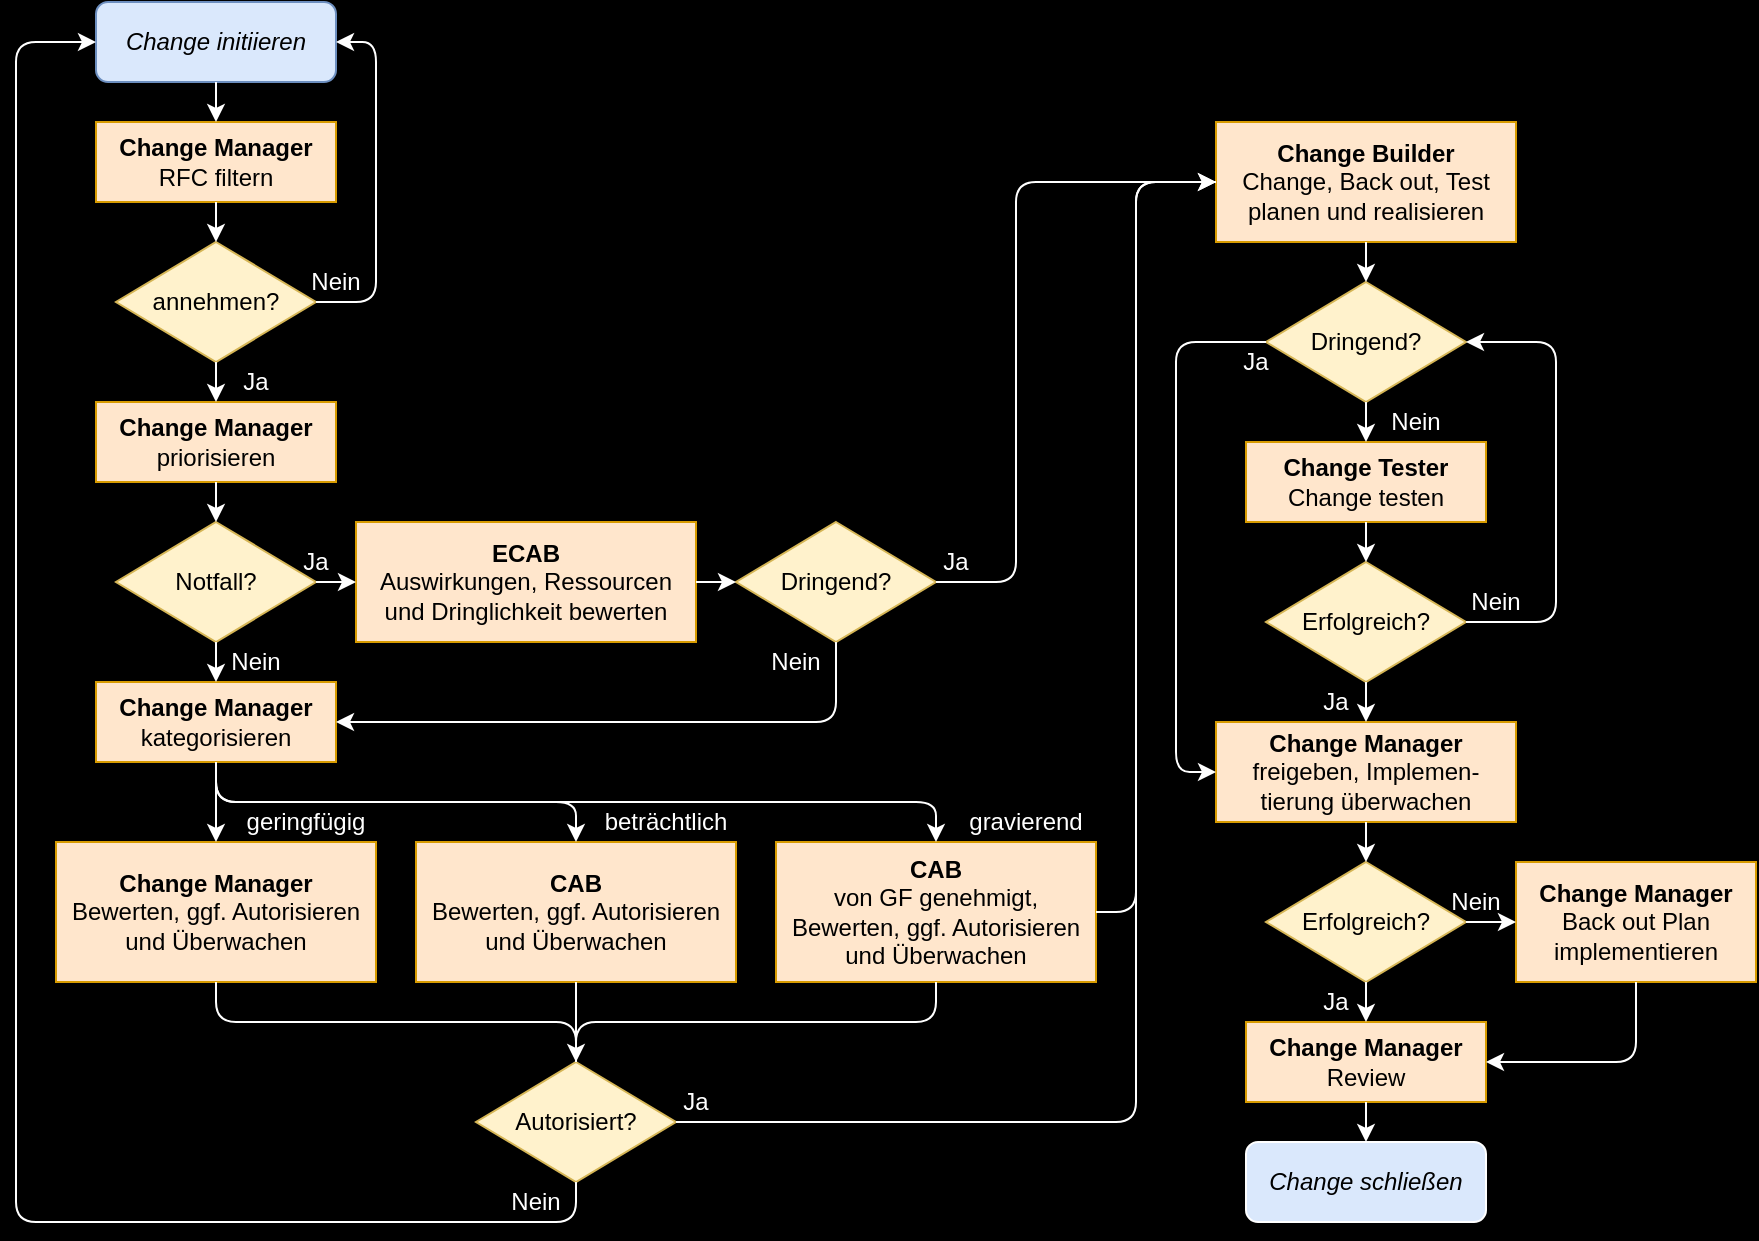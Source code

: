 <mxfile compressed="false" version="14.4.2" type="device">
  <diagram id="lhoWNf-w9xYOj2D3Pwuw" name="Seite-1">
    <mxGraphModel dx="1282" dy="807" grid="1" gridSize="10" guides="1" tooltips="1" connect="1" arrows="1" fold="1" page="1" pageScale="1" pageWidth="827" pageHeight="1169" background="#000000" math="0" shadow="0">
      <root>
        <mxCell id="0" />
        <mxCell id="1" parent="0" />
        <mxCell id="CJhCfsRRshqZs3Cm3ZoM-3" value="&lt;span&gt;Change initiieren&lt;/span&gt;" style="rounded=1;whiteSpace=wrap;html=1;fontStyle=2;fillColor=#dae8fc;strokeColor=#6c8ebf;" parent="1" vertex="1">
          <mxGeometry x="80" y="40" width="120" height="40" as="geometry" />
        </mxCell>
        <mxCell id="CJhCfsRRshqZs3Cm3ZoM-4" value="&lt;b&gt;Change Manager&lt;/b&gt;&lt;br&gt;RFC filtern" style="rounded=0;whiteSpace=wrap;html=1;strokeColor=#d79b00;fillColor=#ffe6cc;" parent="1" vertex="1">
          <mxGeometry x="80" y="100" width="120" height="40" as="geometry" />
        </mxCell>
        <mxCell id="CJhCfsRRshqZs3Cm3ZoM-5" value="annehmen?" style="rhombus;whiteSpace=wrap;html=1;fillColor=#fff2cc;strokeColor=#d6b656;" parent="1" vertex="1">
          <mxGeometry x="90" y="160" width="100" height="60" as="geometry" />
        </mxCell>
        <mxCell id="CJhCfsRRshqZs3Cm3ZoM-6" value="&lt;b&gt;Change Manager&lt;/b&gt;&lt;br&gt;priorisieren" style="rounded=0;whiteSpace=wrap;html=1;strokeColor=#d79b00;fillColor=#ffe6cc;" parent="1" vertex="1">
          <mxGeometry x="80" y="240" width="120" height="40" as="geometry" />
        </mxCell>
        <mxCell id="CJhCfsRRshqZs3Cm3ZoM-7" value="Notfall?" style="rhombus;whiteSpace=wrap;html=1;fillColor=#fff2cc;strokeColor=#d6b656;" parent="1" vertex="1">
          <mxGeometry x="90" y="300" width="100" height="60" as="geometry" />
        </mxCell>
        <mxCell id="CJhCfsRRshqZs3Cm3ZoM-8" value="&lt;b&gt;ECAB&lt;/b&gt;&lt;br&gt;Auswirkungen, Ressourcen und Dringlichkeit bewerten" style="rounded=0;whiteSpace=wrap;html=1;strokeColor=#d79b00;fillColor=#ffe6cc;" parent="1" vertex="1">
          <mxGeometry x="210" y="300" width="170" height="60" as="geometry" />
        </mxCell>
        <mxCell id="CJhCfsRRshqZs3Cm3ZoM-9" value="Dringend?" style="rhombus;whiteSpace=wrap;html=1;fillColor=#fff2cc;strokeColor=#d6b656;" parent="1" vertex="1">
          <mxGeometry x="400" y="300" width="100" height="60" as="geometry" />
        </mxCell>
        <mxCell id="CJhCfsRRshqZs3Cm3ZoM-10" value="" style="endArrow=classic;html=1;exitX=0.5;exitY=1;exitDx=0;exitDy=0;entryX=0.5;entryY=0;entryDx=0;entryDy=0;strokeColor=#FFFFFF;" parent="1" source="CJhCfsRRshqZs3Cm3ZoM-3" target="CJhCfsRRshqZs3Cm3ZoM-4" edge="1">
          <mxGeometry width="50" height="50" relative="1" as="geometry">
            <mxPoint x="280" y="160" as="sourcePoint" />
            <mxPoint x="330" y="110" as="targetPoint" />
          </mxGeometry>
        </mxCell>
        <mxCell id="CJhCfsRRshqZs3Cm3ZoM-11" value="" style="endArrow=classic;html=1;exitX=0.5;exitY=1;exitDx=0;exitDy=0;entryX=0.5;entryY=0;entryDx=0;entryDy=0;strokeColor=#FFFFFF;" parent="1" source="CJhCfsRRshqZs3Cm3ZoM-4" target="CJhCfsRRshqZs3Cm3ZoM-5" edge="1">
          <mxGeometry width="50" height="50" relative="1" as="geometry">
            <mxPoint x="290" y="150" as="sourcePoint" />
            <mxPoint x="340" y="100" as="targetPoint" />
          </mxGeometry>
        </mxCell>
        <mxCell id="CJhCfsRRshqZs3Cm3ZoM-12" value="" style="endArrow=classic;html=1;exitX=0.5;exitY=1;exitDx=0;exitDy=0;entryX=0.5;entryY=0;entryDx=0;entryDy=0;strokeColor=#FFFFFF;" parent="1" source="CJhCfsRRshqZs3Cm3ZoM-5" target="CJhCfsRRshqZs3Cm3ZoM-6" edge="1">
          <mxGeometry width="50" height="50" relative="1" as="geometry">
            <mxPoint x="260" y="220" as="sourcePoint" />
            <mxPoint x="310" y="170" as="targetPoint" />
          </mxGeometry>
        </mxCell>
        <mxCell id="CJhCfsRRshqZs3Cm3ZoM-13" value="" style="endArrow=classic;html=1;exitX=0.5;exitY=1;exitDx=0;exitDy=0;entryX=0.5;entryY=0;entryDx=0;entryDy=0;strokeColor=#FFFFFF;" parent="1" source="CJhCfsRRshqZs3Cm3ZoM-6" target="CJhCfsRRshqZs3Cm3ZoM-7" edge="1">
          <mxGeometry width="50" height="50" relative="1" as="geometry">
            <mxPoint x="260" y="260" as="sourcePoint" />
            <mxPoint x="310" y="210" as="targetPoint" />
          </mxGeometry>
        </mxCell>
        <mxCell id="CJhCfsRRshqZs3Cm3ZoM-14" value="" style="endArrow=classic;html=1;exitX=1;exitY=0.5;exitDx=0;exitDy=0;entryX=0;entryY=0.5;entryDx=0;entryDy=0;strokeColor=#FFFFFF;" parent="1" source="CJhCfsRRshqZs3Cm3ZoM-7" target="CJhCfsRRshqZs3Cm3ZoM-8" edge="1">
          <mxGeometry width="50" height="50" relative="1" as="geometry">
            <mxPoint x="270" y="240" as="sourcePoint" />
            <mxPoint x="320" y="190" as="targetPoint" />
          </mxGeometry>
        </mxCell>
        <mxCell id="CJhCfsRRshqZs3Cm3ZoM-15" value="" style="endArrow=classic;html=1;exitX=1;exitY=0.5;exitDx=0;exitDy=0;entryX=0;entryY=0.5;entryDx=0;entryDy=0;strokeColor=#FFFFFF;" parent="1" source="CJhCfsRRshqZs3Cm3ZoM-8" target="CJhCfsRRshqZs3Cm3ZoM-9" edge="1">
          <mxGeometry width="50" height="50" relative="1" as="geometry">
            <mxPoint x="430" y="280" as="sourcePoint" />
            <mxPoint x="480" y="230" as="targetPoint" />
          </mxGeometry>
        </mxCell>
        <mxCell id="CJhCfsRRshqZs3Cm3ZoM-16" value="" style="endArrow=classic;html=1;exitX=1;exitY=0.5;exitDx=0;exitDy=0;entryX=1;entryY=0.5;entryDx=0;entryDy=0;edgeStyle=orthogonalEdgeStyle;strokeColor=#FFFFFF;" parent="1" source="CJhCfsRRshqZs3Cm3ZoM-5" target="CJhCfsRRshqZs3Cm3ZoM-3" edge="1">
          <mxGeometry width="50" height="50" relative="1" as="geometry">
            <mxPoint x="240" y="190" as="sourcePoint" />
            <mxPoint x="290" y="140" as="targetPoint" />
            <Array as="points">
              <mxPoint x="220" y="190" />
              <mxPoint x="220" y="60" />
            </Array>
          </mxGeometry>
        </mxCell>
        <mxCell id="CJhCfsRRshqZs3Cm3ZoM-17" value="&lt;b&gt;Change Manager&lt;/b&gt;&lt;br&gt;kategorisieren" style="rounded=0;whiteSpace=wrap;html=1;strokeColor=#d79b00;fillColor=#ffe6cc;" parent="1" vertex="1">
          <mxGeometry x="80" y="380" width="120" height="40" as="geometry" />
        </mxCell>
        <mxCell id="CJhCfsRRshqZs3Cm3ZoM-18" value="" style="endArrow=classic;html=1;exitX=0.5;exitY=1;exitDx=0;exitDy=0;entryX=1;entryY=0.5;entryDx=0;entryDy=0;strokeColor=#FFFFFF;" parent="1" source="CJhCfsRRshqZs3Cm3ZoM-9" target="CJhCfsRRshqZs3Cm3ZoM-17" edge="1">
          <mxGeometry width="50" height="50" relative="1" as="geometry">
            <mxPoint x="410" y="450" as="sourcePoint" />
            <mxPoint x="460" y="400" as="targetPoint" />
            <Array as="points">
              <mxPoint x="450" y="400" />
            </Array>
          </mxGeometry>
        </mxCell>
        <mxCell id="CJhCfsRRshqZs3Cm3ZoM-19" value="" style="endArrow=classic;html=1;exitX=0.5;exitY=1;exitDx=0;exitDy=0;entryX=0.5;entryY=0;entryDx=0;entryDy=0;strokeColor=#FFFFFF;" parent="1" source="CJhCfsRRshqZs3Cm3ZoM-7" target="CJhCfsRRshqZs3Cm3ZoM-17" edge="1">
          <mxGeometry width="50" height="50" relative="1" as="geometry">
            <mxPoint x="260" y="490" as="sourcePoint" />
            <mxPoint x="310" y="440" as="targetPoint" />
          </mxGeometry>
        </mxCell>
        <mxCell id="CJhCfsRRshqZs3Cm3ZoM-20" value="&lt;b&gt;Change Manager&lt;/b&gt;&lt;br&gt;Bewerten, ggf. Autorisieren und Überwachen" style="rounded=0;whiteSpace=wrap;html=1;strokeColor=#d79b00;fillColor=#ffe6cc;" parent="1" vertex="1">
          <mxGeometry x="60" y="460" width="160" height="70" as="geometry" />
        </mxCell>
        <mxCell id="CJhCfsRRshqZs3Cm3ZoM-21" value="&lt;b&gt;CAB&lt;/b&gt;&lt;br&gt;Bewerten, ggf. Autorisieren und Überwachen" style="rounded=0;whiteSpace=wrap;html=1;strokeColor=#d79b00;fillColor=#ffe6cc;" parent="1" vertex="1">
          <mxGeometry x="240" y="460" width="160" height="70" as="geometry" />
        </mxCell>
        <mxCell id="CJhCfsRRshqZs3Cm3ZoM-22" value="&lt;b&gt;CAB&lt;/b&gt;&lt;br&gt;von GF genehmigt, Bewerten, ggf. Autorisieren und Überwachen" style="rounded=0;whiteSpace=wrap;html=1;strokeColor=#d79b00;fillColor=#ffe6cc;" parent="1" vertex="1">
          <mxGeometry x="420" y="460" width="160" height="70" as="geometry" />
        </mxCell>
        <mxCell id="CJhCfsRRshqZs3Cm3ZoM-23" value="" style="endArrow=classic;html=1;exitX=0.5;exitY=1;exitDx=0;exitDy=0;entryX=0.5;entryY=0;entryDx=0;entryDy=0;strokeColor=#FFFFFF;" parent="1" source="CJhCfsRRshqZs3Cm3ZoM-17" target="CJhCfsRRshqZs3Cm3ZoM-20" edge="1">
          <mxGeometry width="50" height="50" relative="1" as="geometry">
            <mxPoint x="240" y="620" as="sourcePoint" />
            <mxPoint x="290" y="570" as="targetPoint" />
          </mxGeometry>
        </mxCell>
        <mxCell id="CJhCfsRRshqZs3Cm3ZoM-24" value="" style="endArrow=classic;html=1;exitX=0.5;exitY=1;exitDx=0;exitDy=0;entryX=0.5;entryY=0;entryDx=0;entryDy=0;strokeColor=#FFFFFF;" parent="1" source="CJhCfsRRshqZs3Cm3ZoM-17" target="CJhCfsRRshqZs3Cm3ZoM-21" edge="1">
          <mxGeometry width="50" height="50" relative="1" as="geometry">
            <mxPoint x="230" y="620" as="sourcePoint" />
            <mxPoint x="280" y="570" as="targetPoint" />
            <Array as="points">
              <mxPoint x="140" y="440" />
              <mxPoint x="320" y="440" />
            </Array>
          </mxGeometry>
        </mxCell>
        <mxCell id="CJhCfsRRshqZs3Cm3ZoM-25" value="" style="endArrow=classic;html=1;exitX=0.5;exitY=1;exitDx=0;exitDy=0;entryX=0.5;entryY=0;entryDx=0;entryDy=0;strokeColor=#FFFFFF;" parent="1" source="CJhCfsRRshqZs3Cm3ZoM-17" target="CJhCfsRRshqZs3Cm3ZoM-22" edge="1">
          <mxGeometry width="50" height="50" relative="1" as="geometry">
            <mxPoint x="420" y="630" as="sourcePoint" />
            <mxPoint x="470" y="580" as="targetPoint" />
            <Array as="points">
              <mxPoint x="140" y="440" />
              <mxPoint x="500" y="440" />
            </Array>
          </mxGeometry>
        </mxCell>
        <mxCell id="CJhCfsRRshqZs3Cm3ZoM-26" value="Autorisiert?" style="rhombus;whiteSpace=wrap;html=1;fillColor=#fff2cc;strokeColor=#d6b656;" parent="1" vertex="1">
          <mxGeometry x="270" y="570" width="100" height="60" as="geometry" />
        </mxCell>
        <mxCell id="CJhCfsRRshqZs3Cm3ZoM-27" value="" style="endArrow=classic;html=1;exitX=0.5;exitY=1;exitDx=0;exitDy=0;entryX=0.5;entryY=0;entryDx=0;entryDy=0;strokeColor=#FFFFFF;" parent="1" source="CJhCfsRRshqZs3Cm3ZoM-21" target="CJhCfsRRshqZs3Cm3ZoM-26" edge="1">
          <mxGeometry width="50" height="50" relative="1" as="geometry">
            <mxPoint x="200" y="630" as="sourcePoint" />
            <mxPoint x="250" y="580" as="targetPoint" />
          </mxGeometry>
        </mxCell>
        <mxCell id="CJhCfsRRshqZs3Cm3ZoM-28" value="" style="endArrow=none;html=1;entryX=0.5;entryY=1;entryDx=0;entryDy=0;exitX=0.5;exitY=0;exitDx=0;exitDy=0;strokeColor=#FFFFFF;" parent="1" source="CJhCfsRRshqZs3Cm3ZoM-26" target="CJhCfsRRshqZs3Cm3ZoM-20" edge="1">
          <mxGeometry width="50" height="50" relative="1" as="geometry">
            <mxPoint x="140" y="640" as="sourcePoint" />
            <mxPoint x="190" y="590" as="targetPoint" />
            <Array as="points">
              <mxPoint x="320" y="550" />
              <mxPoint x="140" y="550" />
            </Array>
          </mxGeometry>
        </mxCell>
        <mxCell id="CJhCfsRRshqZs3Cm3ZoM-29" value="" style="endArrow=none;html=1;entryX=0.5;entryY=1;entryDx=0;entryDy=0;exitX=0.5;exitY=0;exitDx=0;exitDy=0;strokeColor=#FFFFFF;" parent="1" source="CJhCfsRRshqZs3Cm3ZoM-26" target="CJhCfsRRshqZs3Cm3ZoM-22" edge="1">
          <mxGeometry width="50" height="50" relative="1" as="geometry">
            <mxPoint x="470" y="620" as="sourcePoint" />
            <mxPoint x="520" y="570" as="targetPoint" />
            <Array as="points">
              <mxPoint x="320" y="550" />
              <mxPoint x="500" y="550" />
            </Array>
          </mxGeometry>
        </mxCell>
        <mxCell id="CJhCfsRRshqZs3Cm3ZoM-30" value="" style="endArrow=classic;html=1;exitX=0.5;exitY=1;exitDx=0;exitDy=0;entryX=0;entryY=0.5;entryDx=0;entryDy=0;strokeColor=#FFFFFF;" parent="1" source="CJhCfsRRshqZs3Cm3ZoM-26" target="CJhCfsRRshqZs3Cm3ZoM-3" edge="1">
          <mxGeometry width="50" height="50" relative="1" as="geometry">
            <mxPoint x="330" y="710" as="sourcePoint" />
            <mxPoint x="20" y="530" as="targetPoint" />
            <Array as="points">
              <mxPoint x="320" y="650" />
              <mxPoint x="40" y="650" />
              <mxPoint x="40" y="60" />
            </Array>
          </mxGeometry>
        </mxCell>
        <mxCell id="CJhCfsRRshqZs3Cm3ZoM-31" value="&lt;b&gt;Change Builder&lt;/b&gt;&lt;br&gt;Change, Back out, Test planen und realisieren" style="rounded=0;whiteSpace=wrap;html=1;strokeColor=#d79b00;fillColor=#ffe6cc;" parent="1" vertex="1">
          <mxGeometry x="640" y="100" width="150" height="60" as="geometry" />
        </mxCell>
        <mxCell id="CJhCfsRRshqZs3Cm3ZoM-32" value="" style="endArrow=classic;html=1;exitX=1;exitY=0.5;exitDx=0;exitDy=0;entryX=0;entryY=0.5;entryDx=0;entryDy=0;strokeColor=#FFFFFF;" parent="1" source="CJhCfsRRshqZs3Cm3ZoM-26" target="CJhCfsRRshqZs3Cm3ZoM-31" edge="1">
          <mxGeometry width="50" height="50" relative="1" as="geometry">
            <mxPoint x="630" y="610" as="sourcePoint" />
            <mxPoint x="680" y="560" as="targetPoint" />
            <Array as="points">
              <mxPoint x="600" y="600" />
              <mxPoint x="600" y="130" />
            </Array>
          </mxGeometry>
        </mxCell>
        <mxCell id="CJhCfsRRshqZs3Cm3ZoM-33" value="" style="endArrow=none;html=1;entryX=0;entryY=0.5;entryDx=0;entryDy=0;exitX=1;exitY=0.5;exitDx=0;exitDy=0;strokeColor=#FFFFFF;" parent="1" source="CJhCfsRRshqZs3Cm3ZoM-22" target="CJhCfsRRshqZs3Cm3ZoM-31" edge="1">
          <mxGeometry width="50" height="50" relative="1" as="geometry">
            <mxPoint x="690" y="370" as="sourcePoint" />
            <mxPoint x="740" y="320" as="targetPoint" />
            <Array as="points">
              <mxPoint x="600" y="495" />
              <mxPoint x="600" y="130" />
            </Array>
          </mxGeometry>
        </mxCell>
        <mxCell id="CJhCfsRRshqZs3Cm3ZoM-34" value="Dringend?" style="rhombus;whiteSpace=wrap;html=1;fillColor=#fff2cc;strokeColor=#d6b656;" parent="1" vertex="1">
          <mxGeometry x="665" y="180" width="100" height="60" as="geometry" />
        </mxCell>
        <mxCell id="CJhCfsRRshqZs3Cm3ZoM-35" value="" style="endArrow=classic;html=1;exitX=0.5;exitY=1;exitDx=0;exitDy=0;entryX=0.5;entryY=0;entryDx=0;entryDy=0;strokeColor=#FFFFFF;" parent="1" source="CJhCfsRRshqZs3Cm3ZoM-31" target="CJhCfsRRshqZs3Cm3ZoM-34" edge="1">
          <mxGeometry width="50" height="50" relative="1" as="geometry">
            <mxPoint x="830" y="230" as="sourcePoint" />
            <mxPoint x="880" y="180" as="targetPoint" />
          </mxGeometry>
        </mxCell>
        <mxCell id="CJhCfsRRshqZs3Cm3ZoM-36" value="&lt;b&gt;Change Tester&lt;/b&gt;&lt;br&gt;Change testen" style="rounded=0;whiteSpace=wrap;html=1;strokeColor=#d79b00;fillColor=#ffe6cc;" parent="1" vertex="1">
          <mxGeometry x="655" y="260" width="120" height="40" as="geometry" />
        </mxCell>
        <mxCell id="CJhCfsRRshqZs3Cm3ZoM-37" value="" style="endArrow=classic;html=1;exitX=0.5;exitY=1;exitDx=0;exitDy=0;entryX=0.5;entryY=0;entryDx=0;entryDy=0;strokeColor=#FFFFFF;" parent="1" source="CJhCfsRRshqZs3Cm3ZoM-34" target="CJhCfsRRshqZs3Cm3ZoM-36" edge="1">
          <mxGeometry width="50" height="50" relative="1" as="geometry">
            <mxPoint x="800" y="260" as="sourcePoint" />
            <mxPoint x="850" y="210" as="targetPoint" />
          </mxGeometry>
        </mxCell>
        <mxCell id="CJhCfsRRshqZs3Cm3ZoM-39" value="Erfolgreich?" style="rhombus;whiteSpace=wrap;html=1;fillColor=#fff2cc;strokeColor=#d6b656;" parent="1" vertex="1">
          <mxGeometry x="665" y="320" width="100" height="60" as="geometry" />
        </mxCell>
        <mxCell id="CJhCfsRRshqZs3Cm3ZoM-40" value="" style="endArrow=classic;html=1;exitX=0.5;exitY=1;exitDx=0;exitDy=0;entryX=0.5;entryY=0;entryDx=0;entryDy=0;strokeColor=#FFFFFF;" parent="1" source="CJhCfsRRshqZs3Cm3ZoM-36" target="CJhCfsRRshqZs3Cm3ZoM-39" edge="1">
          <mxGeometry width="50" height="50" relative="1" as="geometry">
            <mxPoint x="550" y="400" as="sourcePoint" />
            <mxPoint x="600" y="350" as="targetPoint" />
          </mxGeometry>
        </mxCell>
        <mxCell id="CJhCfsRRshqZs3Cm3ZoM-41" value="" style="endArrow=classic;html=1;exitX=1;exitY=0.5;exitDx=0;exitDy=0;entryX=1;entryY=0.5;entryDx=0;entryDy=0;strokeColor=#FFFFFF;" parent="1" source="CJhCfsRRshqZs3Cm3ZoM-39" target="CJhCfsRRshqZs3Cm3ZoM-34" edge="1">
          <mxGeometry width="50" height="50" relative="1" as="geometry">
            <mxPoint x="790" y="370" as="sourcePoint" />
            <mxPoint x="840" y="320" as="targetPoint" />
            <Array as="points">
              <mxPoint x="810" y="350" />
              <mxPoint x="810" y="210" />
            </Array>
          </mxGeometry>
        </mxCell>
        <mxCell id="CJhCfsRRshqZs3Cm3ZoM-42" value="&lt;b&gt;Change Manager&lt;/b&gt;&lt;br&gt;freigeben, Implemen-tierung überwachen" style="rounded=0;whiteSpace=wrap;html=1;strokeColor=#d79b00;fillColor=#ffe6cc;" parent="1" vertex="1">
          <mxGeometry x="640" y="400" width="150" height="50" as="geometry" />
        </mxCell>
        <mxCell id="CJhCfsRRshqZs3Cm3ZoM-43" value="" style="endArrow=classic;html=1;exitX=0.5;exitY=1;exitDx=0;exitDy=0;entryX=0.5;entryY=0;entryDx=0;entryDy=0;strokeColor=#FFFFFF;" parent="1" source="CJhCfsRRshqZs3Cm3ZoM-39" target="CJhCfsRRshqZs3Cm3ZoM-42" edge="1">
          <mxGeometry width="50" height="50" relative="1" as="geometry">
            <mxPoint x="800" y="420" as="sourcePoint" />
            <mxPoint x="850" y="370" as="targetPoint" />
          </mxGeometry>
        </mxCell>
        <mxCell id="CJhCfsRRshqZs3Cm3ZoM-44" value="" style="endArrow=classic;html=1;exitX=0;exitY=0.5;exitDx=0;exitDy=0;entryX=0;entryY=0.5;entryDx=0;entryDy=0;strokeColor=#FFFFFF;" parent="1" source="CJhCfsRRshqZs3Cm3ZoM-34" target="CJhCfsRRshqZs3Cm3ZoM-42" edge="1">
          <mxGeometry width="50" height="50" relative="1" as="geometry">
            <mxPoint x="720" y="550" as="sourcePoint" />
            <mxPoint x="770" y="500" as="targetPoint" />
            <Array as="points">
              <mxPoint x="620" y="210" />
              <mxPoint x="620" y="425" />
            </Array>
          </mxGeometry>
        </mxCell>
        <mxCell id="CJhCfsRRshqZs3Cm3ZoM-47" value="Erfolgreich?" style="rhombus;whiteSpace=wrap;html=1;fillColor=#fff2cc;strokeColor=#d6b656;" parent="1" vertex="1">
          <mxGeometry x="665" y="470" width="100" height="60" as="geometry" />
        </mxCell>
        <mxCell id="CJhCfsRRshqZs3Cm3ZoM-48" value="" style="endArrow=classic;html=1;exitX=0.5;exitY=1;exitDx=0;exitDy=0;entryX=0.5;entryY=0;entryDx=0;entryDy=0;strokeColor=#FFFFFF;" parent="1" source="CJhCfsRRshqZs3Cm3ZoM-42" target="CJhCfsRRshqZs3Cm3ZoM-47" edge="1">
          <mxGeometry width="50" height="50" relative="1" as="geometry">
            <mxPoint x="830" y="490" as="sourcePoint" />
            <mxPoint x="880" y="440" as="targetPoint" />
          </mxGeometry>
        </mxCell>
        <mxCell id="CJhCfsRRshqZs3Cm3ZoM-49" value="&lt;b&gt;Change Manager&lt;/b&gt;&lt;br&gt;Review" style="rounded=0;whiteSpace=wrap;html=1;strokeColor=#d79b00;fillColor=#ffe6cc;" parent="1" vertex="1">
          <mxGeometry x="655" y="550" width="120" height="40" as="geometry" />
        </mxCell>
        <mxCell id="CJhCfsRRshqZs3Cm3ZoM-50" value="&lt;b&gt;Change Manager&lt;/b&gt;&lt;br&gt;Back out Plan implementieren" style="rounded=0;whiteSpace=wrap;html=1;strokeColor=#d79b00;fillColor=#ffe6cc;" parent="1" vertex="1">
          <mxGeometry x="790" y="470" width="120" height="60" as="geometry" />
        </mxCell>
        <mxCell id="CJhCfsRRshqZs3Cm3ZoM-51" value="" style="endArrow=classic;html=1;exitX=0.5;exitY=1;exitDx=0;exitDy=0;entryX=1;entryY=0.5;entryDx=0;entryDy=0;strokeColor=#FFFFFF;" parent="1" source="CJhCfsRRshqZs3Cm3ZoM-50" target="CJhCfsRRshqZs3Cm3ZoM-49" edge="1">
          <mxGeometry width="50" height="50" relative="1" as="geometry">
            <mxPoint x="840" y="630" as="sourcePoint" />
            <mxPoint x="890" y="580" as="targetPoint" />
            <Array as="points">
              <mxPoint x="850" y="570" />
            </Array>
          </mxGeometry>
        </mxCell>
        <mxCell id="CJhCfsRRshqZs3Cm3ZoM-52" value="" style="endArrow=classic;html=1;exitX=0.5;exitY=1;exitDx=0;exitDy=0;entryX=0.5;entryY=0;entryDx=0;entryDy=0;strokeColor=#FFFFFF;" parent="1" source="CJhCfsRRshqZs3Cm3ZoM-47" target="CJhCfsRRshqZs3Cm3ZoM-49" edge="1">
          <mxGeometry width="50" height="50" relative="1" as="geometry">
            <mxPoint x="640" y="680" as="sourcePoint" />
            <mxPoint x="690" y="630" as="targetPoint" />
          </mxGeometry>
        </mxCell>
        <mxCell id="CJhCfsRRshqZs3Cm3ZoM-53" value="" style="endArrow=classic;html=1;exitX=1;exitY=0.5;exitDx=0;exitDy=0;entryX=0;entryY=0.5;entryDx=0;entryDy=0;strokeColor=#FFFFFF;" parent="1" source="CJhCfsRRshqZs3Cm3ZoM-47" target="CJhCfsRRshqZs3Cm3ZoM-50" edge="1">
          <mxGeometry width="50" height="50" relative="1" as="geometry">
            <mxPoint x="750" y="670" as="sourcePoint" />
            <mxPoint x="800" y="620" as="targetPoint" />
          </mxGeometry>
        </mxCell>
        <mxCell id="CJhCfsRRshqZs3Cm3ZoM-54" value="&lt;span&gt;Change schließen&lt;/span&gt;" style="rounded=1;whiteSpace=wrap;html=1;fontStyle=2;fillColor=#dae8fc;strokeColor=#FFFFFF;" parent="1" vertex="1">
          <mxGeometry x="655" y="610" width="120" height="40" as="geometry" />
        </mxCell>
        <mxCell id="CJhCfsRRshqZs3Cm3ZoM-55" value="" style="endArrow=classic;html=1;exitX=0.5;exitY=1;exitDx=0;exitDy=0;entryX=0.5;entryY=0;entryDx=0;entryDy=0;strokeColor=#FFFFFF;" parent="1" source="CJhCfsRRshqZs3Cm3ZoM-49" target="CJhCfsRRshqZs3Cm3ZoM-54" edge="1">
          <mxGeometry width="50" height="50" relative="1" as="geometry">
            <mxPoint x="850" y="670" as="sourcePoint" />
            <mxPoint x="900" y="620" as="targetPoint" />
          </mxGeometry>
        </mxCell>
        <mxCell id="CJhCfsRRshqZs3Cm3ZoM-68" value="geringfügig" style="text;html=1;strokeColor=none;align=center;verticalAlign=middle;whiteSpace=wrap;rounded=0;fontColor=#FFFFFF;" parent="1" vertex="1">
          <mxGeometry x="150" y="440" width="70" height="20" as="geometry" />
        </mxCell>
        <mxCell id="CJhCfsRRshqZs3Cm3ZoM-69" value="beträchtlich" style="text;html=1;strokeColor=none;align=center;verticalAlign=middle;whiteSpace=wrap;rounded=0;fontColor=#FFFFFF;" parent="1" vertex="1">
          <mxGeometry x="330" y="440" width="70" height="20" as="geometry" />
        </mxCell>
        <mxCell id="CJhCfsRRshqZs3Cm3ZoM-70" value="gravierend" style="text;html=1;strokeColor=none;align=center;verticalAlign=middle;whiteSpace=wrap;rounded=0;fontColor=#FFFFFF;" parent="1" vertex="1">
          <mxGeometry x="510" y="440" width="70" height="20" as="geometry" />
        </mxCell>
        <mxCell id="CJhCfsRRshqZs3Cm3ZoM-71" value="Ja" style="text;html=1;strokeColor=none;fillColor=none;align=center;verticalAlign=middle;whiteSpace=wrap;rounded=0;fontColor=#FFFFFF;" parent="1" vertex="1">
          <mxGeometry x="140" y="220" width="40" height="20" as="geometry" />
        </mxCell>
        <mxCell id="CJhCfsRRshqZs3Cm3ZoM-72" value="Nein" style="text;html=1;strokeColor=none;fillColor=none;align=center;verticalAlign=middle;whiteSpace=wrap;rounded=0;fontColor=#FFFFFF;" parent="1" vertex="1">
          <mxGeometry x="180" y="170" width="40" height="20" as="geometry" />
        </mxCell>
        <mxCell id="CJhCfsRRshqZs3Cm3ZoM-73" value="Ja" style="text;html=1;strokeColor=none;fillColor=none;align=center;verticalAlign=middle;whiteSpace=wrap;rounded=0;fontColor=#FFFFFF;" parent="1" vertex="1">
          <mxGeometry x="170" y="310" width="40" height="20" as="geometry" />
        </mxCell>
        <mxCell id="CJhCfsRRshqZs3Cm3ZoM-74" value="Nein" style="text;html=1;strokeColor=none;fillColor=none;align=center;verticalAlign=middle;whiteSpace=wrap;rounded=0;fontColor=#FFFFFF;" parent="1" vertex="1">
          <mxGeometry x="140" y="360" width="40" height="20" as="geometry" />
        </mxCell>
        <mxCell id="CJhCfsRRshqZs3Cm3ZoM-75" value="Nein" style="text;html=1;strokeColor=none;fillColor=none;align=center;verticalAlign=middle;whiteSpace=wrap;rounded=0;fontColor=#FFFFFF;" parent="1" vertex="1">
          <mxGeometry x="410" y="360" width="40" height="20" as="geometry" />
        </mxCell>
        <mxCell id="CJhCfsRRshqZs3Cm3ZoM-76" value="" style="endArrow=classic;html=1;strokeColor=#FFFFFF;fontColor=#FFFFFF;exitX=1;exitY=0.5;exitDx=0;exitDy=0;entryX=0;entryY=0.5;entryDx=0;entryDy=0;" parent="1" source="CJhCfsRRshqZs3Cm3ZoM-9" target="CJhCfsRRshqZs3Cm3ZoM-31" edge="1">
          <mxGeometry width="50" height="50" relative="1" as="geometry">
            <mxPoint x="520" y="300" as="sourcePoint" />
            <mxPoint x="570" y="250" as="targetPoint" />
            <Array as="points">
              <mxPoint x="540" y="330" />
              <mxPoint x="540" y="130" />
            </Array>
          </mxGeometry>
        </mxCell>
        <mxCell id="CJhCfsRRshqZs3Cm3ZoM-77" value="Ja" style="text;html=1;strokeColor=none;fillColor=none;align=center;verticalAlign=middle;whiteSpace=wrap;rounded=0;fontColor=#FFFFFF;" parent="1" vertex="1">
          <mxGeometry x="490" y="310" width="40" height="20" as="geometry" />
        </mxCell>
        <mxCell id="CJhCfsRRshqZs3Cm3ZoM-78" value="Ja" style="text;html=1;strokeColor=none;fillColor=none;align=center;verticalAlign=middle;whiteSpace=wrap;rounded=0;fontColor=#FFFFFF;" parent="1" vertex="1">
          <mxGeometry x="360" y="580" width="40" height="20" as="geometry" />
        </mxCell>
        <mxCell id="CJhCfsRRshqZs3Cm3ZoM-80" value="Nein" style="text;html=1;strokeColor=none;fillColor=none;align=center;verticalAlign=middle;whiteSpace=wrap;rounded=0;fontColor=#FFFFFF;" parent="1" vertex="1">
          <mxGeometry x="280" y="630" width="40" height="20" as="geometry" />
        </mxCell>
        <mxCell id="CJhCfsRRshqZs3Cm3ZoM-81" value="Ja" style="text;html=1;strokeColor=none;fillColor=none;align=center;verticalAlign=middle;whiteSpace=wrap;rounded=0;fontColor=#FFFFFF;" parent="1" vertex="1">
          <mxGeometry x="640" y="210" width="40" height="20" as="geometry" />
        </mxCell>
        <mxCell id="CJhCfsRRshqZs3Cm3ZoM-82" value="Ja" style="text;html=1;strokeColor=none;fillColor=none;align=center;verticalAlign=middle;whiteSpace=wrap;rounded=0;fontColor=#FFFFFF;" parent="1" vertex="1">
          <mxGeometry x="680" y="380" width="40" height="20" as="geometry" />
        </mxCell>
        <mxCell id="CJhCfsRRshqZs3Cm3ZoM-83" value="Ja" style="text;html=1;strokeColor=none;fillColor=none;align=center;verticalAlign=middle;whiteSpace=wrap;rounded=0;fontColor=#FFFFFF;" parent="1" vertex="1">
          <mxGeometry x="680" y="530" width="40" height="20" as="geometry" />
        </mxCell>
        <mxCell id="CJhCfsRRshqZs3Cm3ZoM-84" value="Nein" style="text;html=1;strokeColor=none;fillColor=none;align=center;verticalAlign=middle;whiteSpace=wrap;rounded=0;fontColor=#FFFFFF;" parent="1" vertex="1">
          <mxGeometry x="720" y="240" width="40" height="20" as="geometry" />
        </mxCell>
        <mxCell id="CJhCfsRRshqZs3Cm3ZoM-85" value="Nein" style="text;html=1;strokeColor=none;fillColor=none;align=center;verticalAlign=middle;whiteSpace=wrap;rounded=0;fontColor=#FFFFFF;" parent="1" vertex="1">
          <mxGeometry x="760" y="330" width="40" height="20" as="geometry" />
        </mxCell>
        <mxCell id="CJhCfsRRshqZs3Cm3ZoM-86" value="Nein" style="text;html=1;strokeColor=none;fillColor=none;align=center;verticalAlign=middle;whiteSpace=wrap;rounded=0;fontColor=#FFFFFF;" parent="1" vertex="1">
          <mxGeometry x="750" y="480" width="40" height="20" as="geometry" />
        </mxCell>
      </root>
    </mxGraphModel>
  </diagram>
</mxfile>
